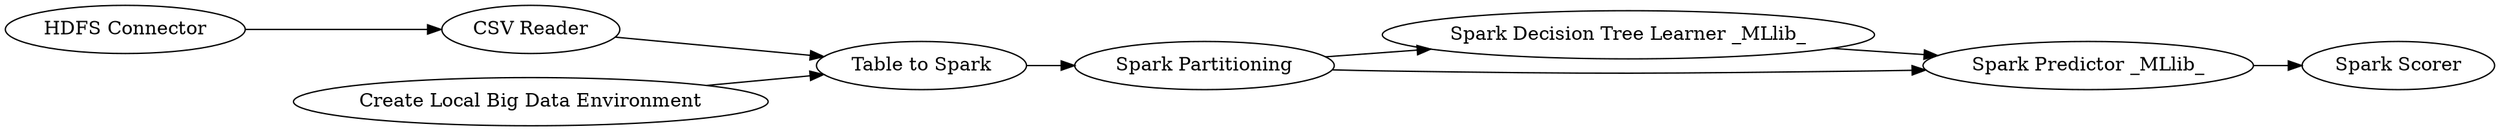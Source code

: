 digraph {
	1 [label="HDFS Connector"]
	2 [label="Create Local Big Data Environment"]
	3 [label="Table to Spark"]
	4 [label="CSV Reader"]
	5 [label="Spark Decision Tree Learner _MLlib_"]
	6 [label="Spark Predictor _MLlib_"]
	7 [label="Spark Scorer"]
	8 [label="Spark Partitioning"]
	1 -> 4
	2 -> 3
	3 -> 8
	4 -> 3
	5 -> 6
	6 -> 7
	8 -> 6
	8 -> 5
	rankdir=LR
}
